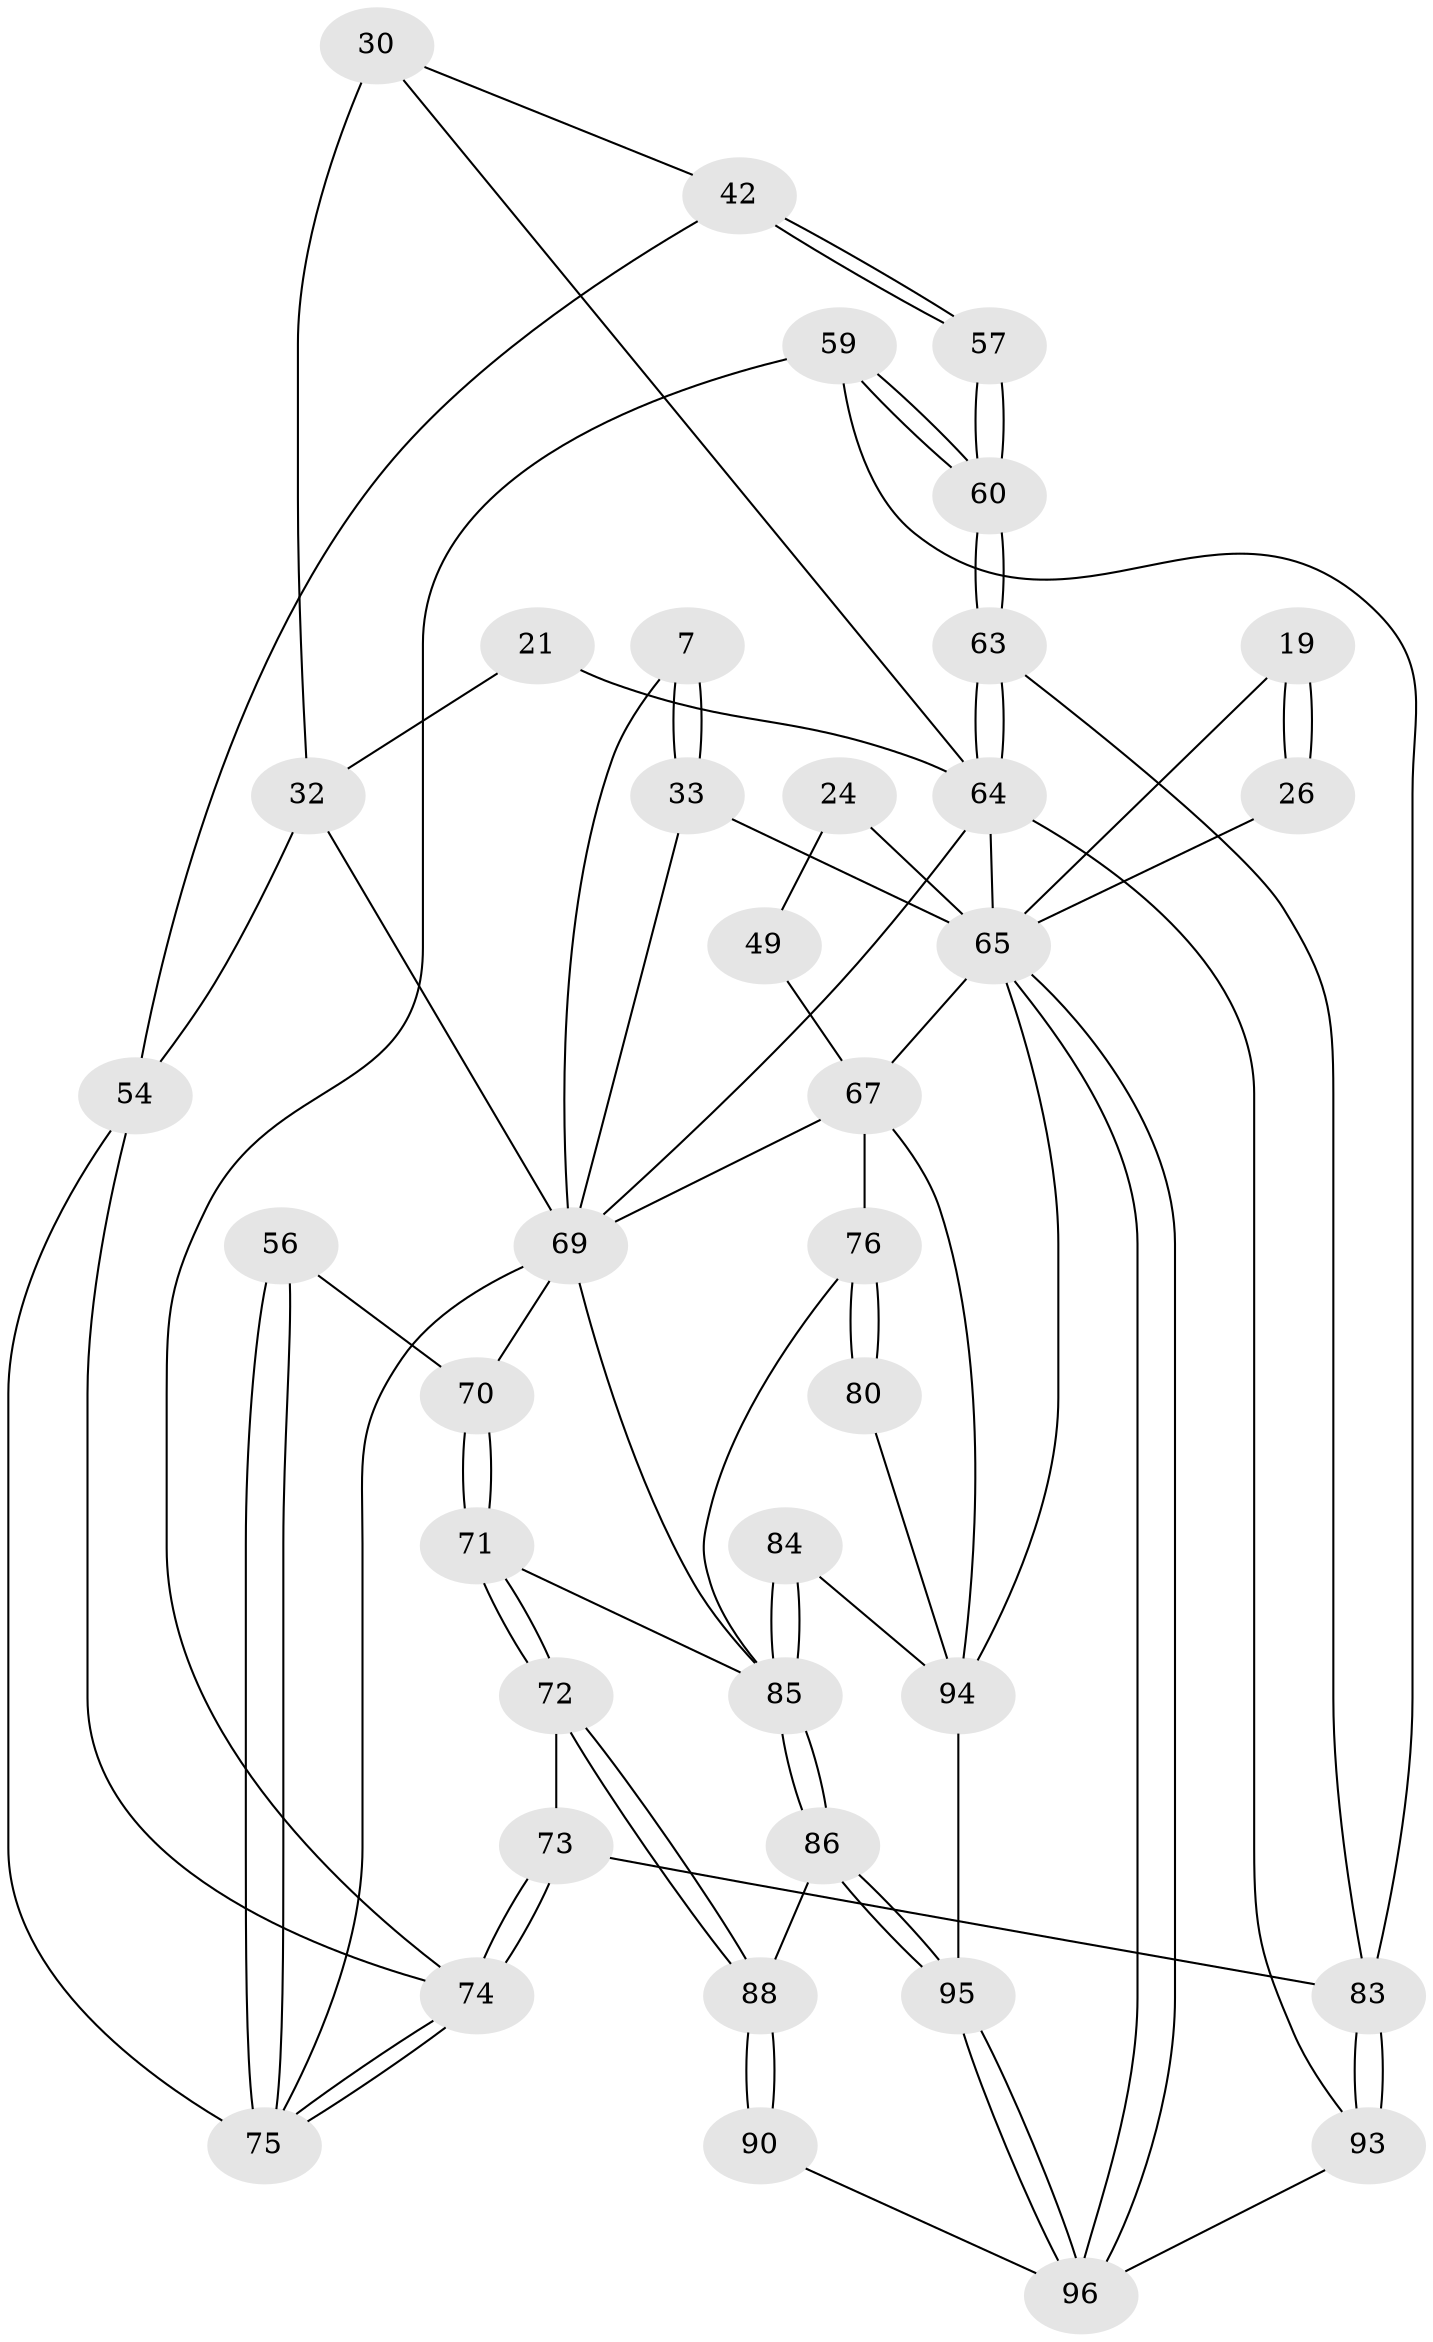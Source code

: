 // original degree distribution, {3: 0.03125, 5: 0.4895833333333333, 6: 0.23958333333333334, 4: 0.23958333333333334}
// Generated by graph-tools (version 1.1) at 2025/05/03/04/25 22:05:45]
// undirected, 38 vertices, 85 edges
graph export_dot {
graph [start="1"]
  node [color=gray90,style=filled];
  7 [pos="+0.37576065495600297+0.14581876922923953",super="+1"];
  19 [pos="+0.663314754624719+0.04687742531546084",super="+18"];
  21 [pos="+0.09685566333963458+0.02430856960046055",super="+20"];
  24 [pos="+0.925824519742232+0.2633071627123696",super="+22+23"];
  26 [pos="+0.8026491362911131+0.19334566928397426"];
  30 [pos="+0+0"];
  32 [pos="+0.13978334113706956+0.1818840006553468",super="+28+29"];
  33 [pos="+0.46846096125519465+0.2299437445920179",super="+2"];
  42 [pos="+0+0.3988575336051314",super="+40"];
  49 [pos="+1+0.2938259593439235",super="+47"];
  54 [pos="+0.1306370989483312+0.47112574561634557",super="+41"];
  56 [pos="+0.31281479987620053+0.4893010538975988"];
  57 [pos="+0+0.4004478688855557"];
  59 [pos="+0+0.6511177402841943"];
  60 [pos="+0+0.6568734486397473"];
  63 [pos="+0+0.7084236942620622"];
  64 [pos="+0+1",super="+14+16"];
  65 [pos="+1+1",super="+13+17+31"];
  67 [pos="+1+0.9018435615371272",super="+50+51+44"];
  69 [pos="+0.5946930666576102+0.5489406320532207",super="+45+46"];
  70 [pos="+0.4158924567976568+0.440782766774302",super="+55"];
  71 [pos="+0.466237484491575+0.6797847051379404"];
  72 [pos="+0.4186869247966759+0.7081143727916694"];
  73 [pos="+0.293935233867563+0.7133370424742533"];
  74 [pos="+0.2740541061016037+0.6654487892408324",super="+58"];
  75 [pos="+0.26755582028540126+0.5276110718542729",super="+53+52"];
  76 [pos="+0.8031503859960629+0.6757525967593213",super="+62+68"];
  80 [pos="+0.851091199386909+0.7058595255985208"];
  83 [pos="+0.0895575329540009+0.835325761002347",super="+82+81"];
  84 [pos="+0.6644216125468675+0.8283010639813209"];
  85 [pos="+0.6105200125123712+0.8861512054047569",super="+79+78+77"];
  86 [pos="+0.6061300021983209+0.9022095708499782"];
  88 [pos="+0.443211386871373+0.8058940163459823",super="+87"];
  90 [pos="+0.3557062720037959+1"];
  93 [pos="+0.18820750721252763+1",super="+92"];
  94 [pos="+0.77784274283335+0.9226469244812391",super="+66+89"];
  95 [pos="+0.6150968576784976+0.9171038094539127"];
  96 [pos="+0.6559585202777392+1",super="+91"];
  7 -- 33 [weight=2];
  7 -- 33;
  7 -- 69;
  19 -- 26 [weight=2];
  19 -- 26;
  19 -- 65 [weight=2];
  21 -- 64 [weight=2];
  21 -- 32 [weight=2];
  24 -- 49 [weight=2];
  24 -- 65 [weight=3];
  26 -- 65;
  30 -- 64;
  30 -- 42;
  30 -- 32;
  32 -- 54;
  32 -- 69;
  33 -- 65;
  33 -- 69;
  42 -- 57 [weight=2];
  42 -- 57;
  42 -- 54 [weight=2];
  49 -- 67 [weight=2];
  54 -- 75 [weight=2];
  54 -- 74;
  56 -- 75 [weight=2];
  56 -- 75;
  56 -- 70;
  57 -- 60;
  57 -- 60;
  59 -- 60;
  59 -- 60;
  59 -- 83;
  59 -- 74;
  60 -- 63;
  60 -- 63;
  63 -- 64;
  63 -- 64;
  63 -- 83;
  64 -- 65 [weight=3];
  64 -- 93;
  64 -- 69;
  65 -- 96;
  65 -- 96;
  65 -- 94;
  65 -- 67;
  67 -- 94;
  67 -- 76 [weight=3];
  67 -- 69;
  69 -- 70 [weight=2];
  69 -- 85;
  69 -- 75;
  70 -- 71;
  70 -- 71;
  71 -- 72;
  71 -- 72;
  71 -- 85;
  72 -- 73;
  72 -- 88;
  72 -- 88;
  73 -- 74;
  73 -- 74;
  73 -- 83;
  74 -- 75;
  74 -- 75;
  76 -- 80 [weight=2];
  76 -- 80;
  76 -- 85;
  80 -- 94;
  83 -- 93 [weight=2];
  83 -- 93;
  84 -- 85 [weight=2];
  84 -- 85;
  84 -- 94;
  85 -- 86;
  85 -- 86;
  86 -- 95;
  86 -- 95;
  86 -- 88;
  88 -- 90 [weight=2];
  88 -- 90;
  90 -- 96;
  93 -- 96;
  94 -- 95;
  95 -- 96;
  95 -- 96;
}
